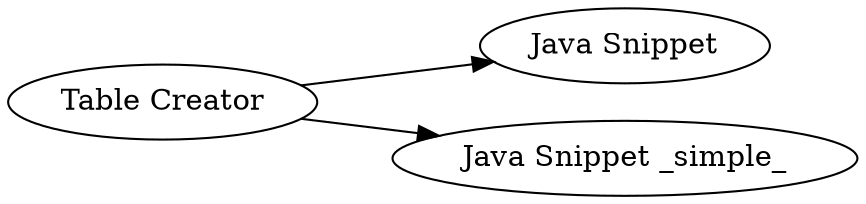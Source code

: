 digraph {
	1 -> 3
	1 -> 2
	1 [label="Table Creator"]
	3 [label="Java Snippet"]
	2 [label="Java Snippet _simple_"]
	rankdir=LR
}
